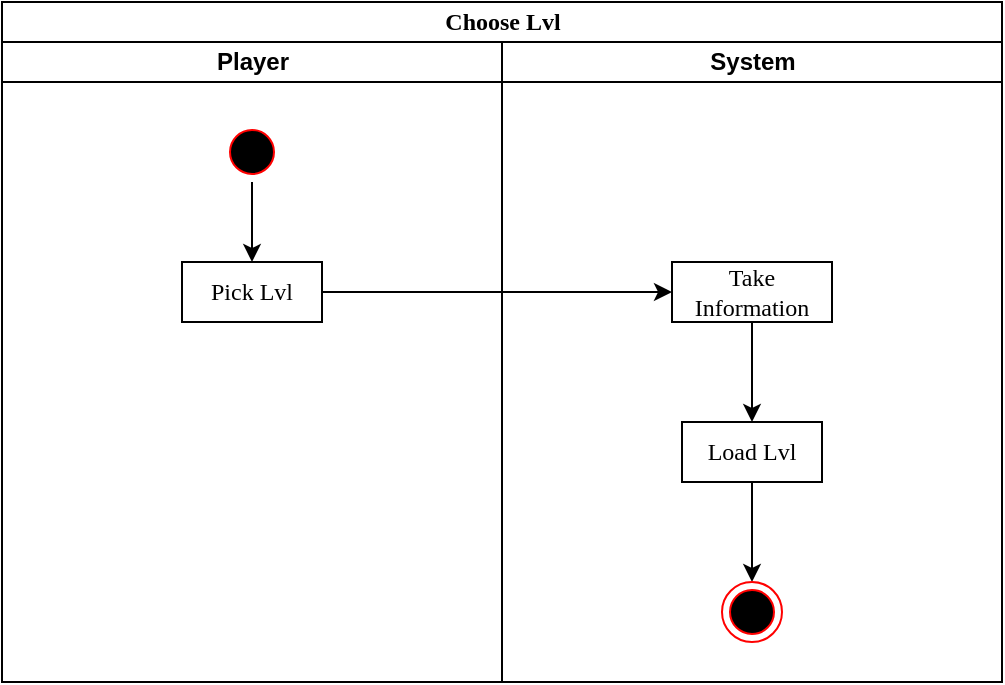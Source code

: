 <mxfile version="20.2.6" type="github">
  <diagram name="Page-1" id="0783ab3e-0a74-02c8-0abd-f7b4e66b4bec">
    <mxGraphModel dx="942" dy="620" grid="1" gridSize="10" guides="1" tooltips="1" connect="1" arrows="1" fold="1" page="1" pageScale="1" pageWidth="850" pageHeight="1100" background="none" math="0" shadow="0">
      <root>
        <mxCell id="0" />
        <mxCell id="1" parent="0" />
        <mxCell id="1c1d494c118603dd-1" value="Choose Lvl" style="swimlane;html=1;childLayout=stackLayout;startSize=20;rounded=0;shadow=0;comic=0;labelBackgroundColor=none;strokeWidth=1;fontFamily=Verdana;fontSize=12;align=center;" parent="1" vertex="1">
          <mxGeometry x="30" width="500" height="340" as="geometry" />
        </mxCell>
        <mxCell id="1c1d494c118603dd-2" value="Player" style="swimlane;html=1;startSize=20;" parent="1c1d494c118603dd-1" vertex="1">
          <mxGeometry y="20" width="250" height="320" as="geometry" />
        </mxCell>
        <mxCell id="AVhx52o1jvFDgou-Ie24-7" value="" style="edgeStyle=orthogonalEdgeStyle;rounded=0;orthogonalLoop=1;jettySize=auto;html=1;" edge="1" parent="1c1d494c118603dd-2" source="AVhx52o1jvFDgou-Ie24-1" target="1c1d494c118603dd-10">
          <mxGeometry relative="1" as="geometry" />
        </mxCell>
        <mxCell id="AVhx52o1jvFDgou-Ie24-1" value="" style="ellipse;html=1;shape=startState;fillColor=#000000;strokeColor=#ff0000;" vertex="1" parent="1c1d494c118603dd-2">
          <mxGeometry x="110" y="40" width="30" height="30" as="geometry" />
        </mxCell>
        <mxCell id="1c1d494c118603dd-10" value="Pick Lvl" style="rounded=0;whiteSpace=wrap;html=1;shadow=0;comic=0;labelBackgroundColor=none;strokeWidth=1;fontFamily=Verdana;fontSize=12;align=center;arcSize=50;" parent="1c1d494c118603dd-2" vertex="1">
          <mxGeometry x="90" y="110" width="70" height="30" as="geometry" />
        </mxCell>
        <mxCell id="1c1d494c118603dd-3" value="System" style="swimlane;html=1;startSize=20;" parent="1c1d494c118603dd-1" vertex="1">
          <mxGeometry x="250" y="20" width="250" height="320" as="geometry" />
        </mxCell>
        <mxCell id="AVhx52o1jvFDgou-Ie24-9" style="edgeStyle=orthogonalEdgeStyle;rounded=0;orthogonalLoop=1;jettySize=auto;html=1;exitX=0.5;exitY=1;exitDx=0;exitDy=0;entryX=0.5;entryY=0;entryDx=0;entryDy=0;" edge="1" parent="1c1d494c118603dd-3" source="AVhx52o1jvFDgou-Ie24-5" target="AVhx52o1jvFDgou-Ie24-6">
          <mxGeometry relative="1" as="geometry" />
        </mxCell>
        <mxCell id="AVhx52o1jvFDgou-Ie24-5" value="Take Information" style="rounded=0;whiteSpace=wrap;html=1;shadow=0;comic=0;labelBackgroundColor=none;strokeWidth=1;fontFamily=Verdana;fontSize=12;align=center;arcSize=50;" vertex="1" parent="1c1d494c118603dd-3">
          <mxGeometry x="85" y="110" width="80" height="30" as="geometry" />
        </mxCell>
        <mxCell id="AVhx52o1jvFDgou-Ie24-10" style="edgeStyle=orthogonalEdgeStyle;rounded=0;orthogonalLoop=1;jettySize=auto;html=1;exitX=0.5;exitY=1;exitDx=0;exitDy=0;entryX=0.5;entryY=0;entryDx=0;entryDy=0;" edge="1" parent="1c1d494c118603dd-3" source="AVhx52o1jvFDgou-Ie24-6" target="AVhx52o1jvFDgou-Ie24-3">
          <mxGeometry relative="1" as="geometry" />
        </mxCell>
        <mxCell id="AVhx52o1jvFDgou-Ie24-6" value="Load Lvl" style="rounded=0;whiteSpace=wrap;html=1;shadow=0;comic=0;labelBackgroundColor=none;strokeWidth=1;fontFamily=Verdana;fontSize=12;align=center;arcSize=50;" vertex="1" parent="1c1d494c118603dd-3">
          <mxGeometry x="90" y="190" width="70" height="30" as="geometry" />
        </mxCell>
        <mxCell id="AVhx52o1jvFDgou-Ie24-3" value="" style="ellipse;html=1;shape=endState;fillColor=#000000;strokeColor=#ff0000;" vertex="1" parent="1c1d494c118603dd-3">
          <mxGeometry x="110" y="270" width="30" height="30" as="geometry" />
        </mxCell>
        <mxCell id="AVhx52o1jvFDgou-Ie24-8" style="edgeStyle=orthogonalEdgeStyle;rounded=0;orthogonalLoop=1;jettySize=auto;html=1;exitX=1;exitY=0.5;exitDx=0;exitDy=0;entryX=0;entryY=0.5;entryDx=0;entryDy=0;" edge="1" parent="1c1d494c118603dd-1" source="1c1d494c118603dd-10" target="AVhx52o1jvFDgou-Ie24-5">
          <mxGeometry relative="1" as="geometry" />
        </mxCell>
      </root>
    </mxGraphModel>
  </diagram>
</mxfile>

